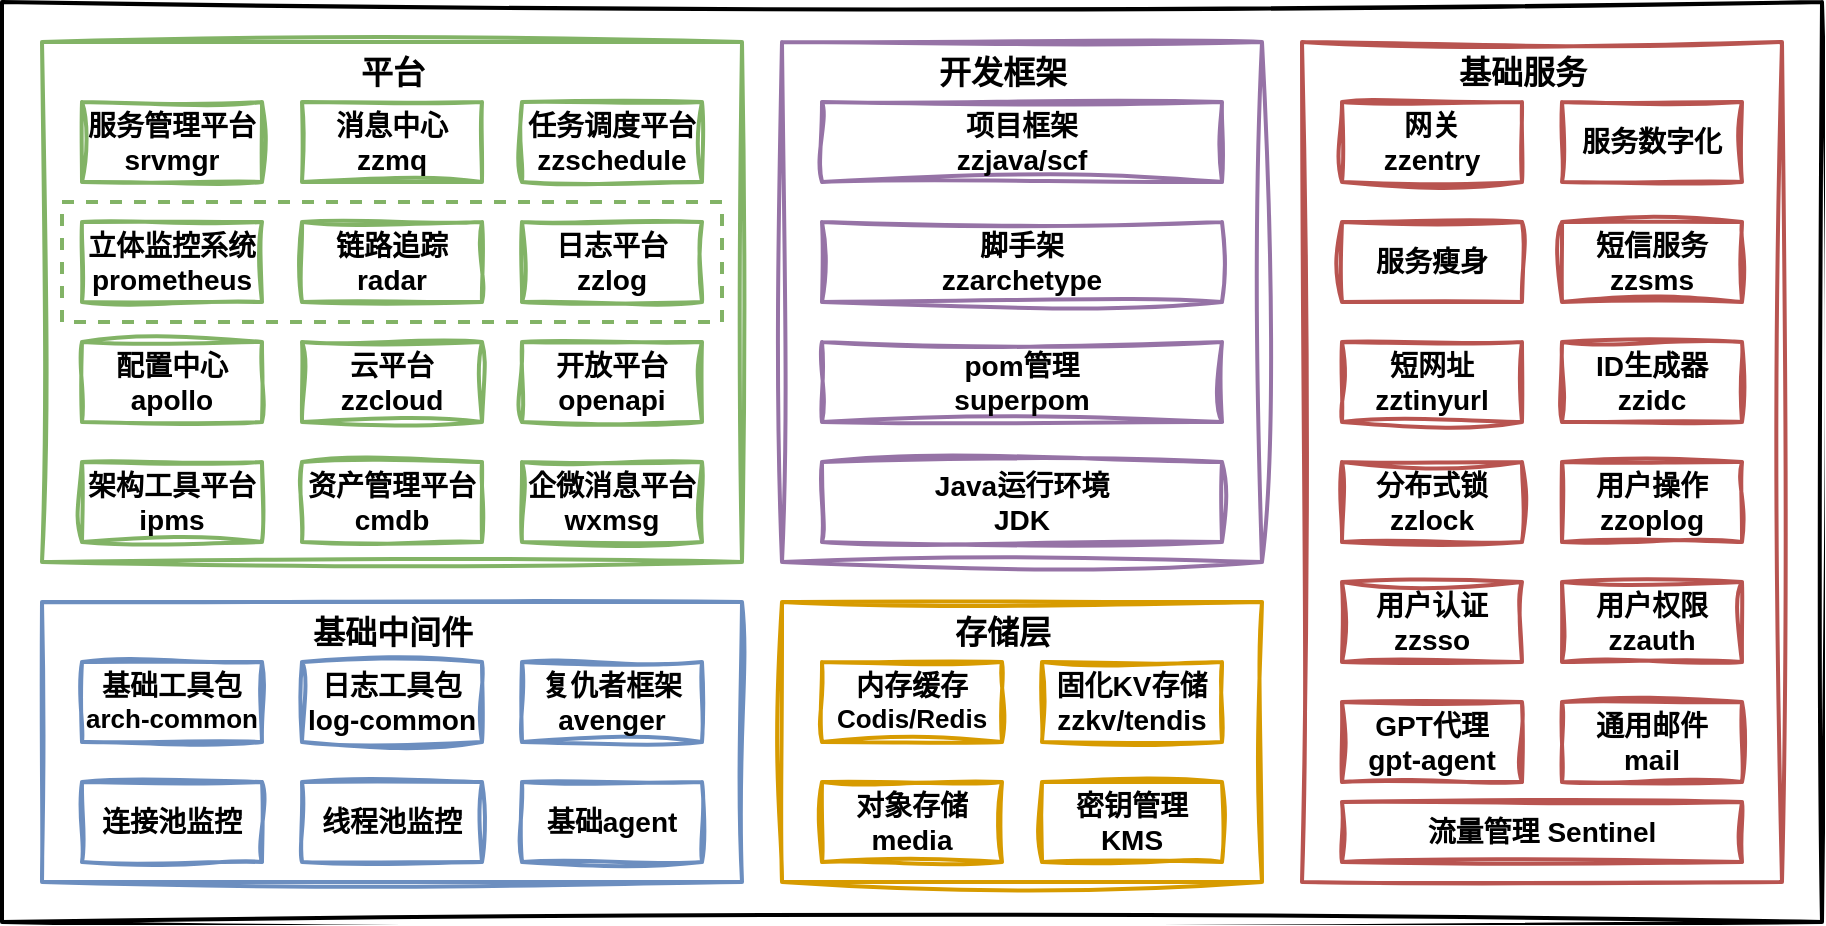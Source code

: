 <mxfile version="24.0.7" type="github">
  <diagram name="第 1 页" id="SzLL3QYjZRhpm81c2RgI">
    <mxGraphModel dx="979" dy="761" grid="1" gridSize="10" guides="1" tooltips="1" connect="1" arrows="1" fold="1" page="1" pageScale="1" pageWidth="827" pageHeight="1169" math="0" shadow="0">
      <root>
        <mxCell id="0" />
        <mxCell id="1" parent="0" />
        <mxCell id="pmjWqj78FuNZf2eYQH-d-1" value="" style="rounded=0;whiteSpace=wrap;html=1;fillColor=none;strokeWidth=2;sketch=1;curveFitting=1;jiggle=2;" vertex="1" parent="1">
          <mxGeometry x="80" y="160" width="910" height="460" as="geometry" />
        </mxCell>
        <mxCell id="pmjWqj78FuNZf2eYQH-d-2" value="" style="rounded=0;whiteSpace=wrap;html=1;fillColor=none;strokeWidth=2;strokeColor=#82b366;sketch=1;curveFitting=1;jiggle=2;" vertex="1" parent="1">
          <mxGeometry x="100" y="180" width="350" height="260" as="geometry" />
        </mxCell>
        <mxCell id="pmjWqj78FuNZf2eYQH-d-3" value="&lt;b&gt;&lt;font style=&quot;font-size: 16px;&quot;&gt;平台&lt;/font&gt;&lt;/b&gt;" style="text;html=1;align=center;verticalAlign=middle;resizable=0;points=[];autosize=1;strokeColor=none;fillColor=none;sketch=1;curveFitting=1;jiggle=2;" vertex="1" parent="1">
          <mxGeometry x="245" y="180" width="60" height="30" as="geometry" />
        </mxCell>
        <mxCell id="pmjWqj78FuNZf2eYQH-d-4" value="&lt;b&gt;&lt;font style=&quot;font-size: 14px;&quot;&gt;服务管理平台&lt;/font&gt;&lt;/b&gt;&lt;div&gt;&lt;b&gt;&lt;font style=&quot;font-size: 14px;&quot;&gt;srvmgr&lt;/font&gt;&lt;/b&gt;&lt;/div&gt;" style="rounded=0;whiteSpace=wrap;html=1;fillColor=none;strokeWidth=2;strokeColor=#82b366;sketch=1;curveFitting=1;jiggle=2;" vertex="1" parent="1">
          <mxGeometry x="120" y="210" width="90" height="40" as="geometry" />
        </mxCell>
        <mxCell id="pmjWqj78FuNZf2eYQH-d-5" value="&lt;span style=&quot;font-size: 14px;&quot;&gt;&lt;b&gt;消息中心&lt;/b&gt;&lt;/span&gt;&lt;br&gt;&lt;div&gt;&lt;span style=&quot;font-size: 14px;&quot;&gt;&lt;b&gt;zzmq&lt;/b&gt;&lt;/span&gt;&lt;/div&gt;" style="rounded=0;whiteSpace=wrap;html=1;fillColor=none;strokeWidth=2;strokeColor=#82b366;sketch=1;curveFitting=1;jiggle=2;" vertex="1" parent="1">
          <mxGeometry x="230" y="210" width="90" height="40" as="geometry" />
        </mxCell>
        <mxCell id="pmjWqj78FuNZf2eYQH-d-6" value="&lt;span style=&quot;font-size: 14px;&quot;&gt;&lt;b&gt;任务调度平台&lt;/b&gt;&lt;/span&gt;&lt;br&gt;&lt;div&gt;&lt;span style=&quot;font-size: 14px;&quot;&gt;&lt;b&gt;zzschedule&lt;/b&gt;&lt;/span&gt;&lt;/div&gt;" style="rounded=0;whiteSpace=wrap;html=1;fillColor=none;strokeWidth=2;strokeColor=#82b366;sketch=1;curveFitting=1;jiggle=2;" vertex="1" parent="1">
          <mxGeometry x="340" y="210" width="90" height="40" as="geometry" />
        </mxCell>
        <mxCell id="pmjWqj78FuNZf2eYQH-d-7" value="&lt;b&gt;&lt;font style=&quot;font-size: 14px;&quot;&gt;配置中心&lt;/font&gt;&lt;/b&gt;&lt;div&gt;&lt;b&gt;&lt;font style=&quot;font-size: 14px;&quot;&gt;apollo&lt;/font&gt;&lt;/b&gt;&lt;/div&gt;" style="rounded=0;whiteSpace=wrap;html=1;fillColor=none;strokeWidth=2;strokeColor=#82b366;sketch=1;curveFitting=1;jiggle=2;" vertex="1" parent="1">
          <mxGeometry x="120" y="330" width="90" height="40" as="geometry" />
        </mxCell>
        <mxCell id="pmjWqj78FuNZf2eYQH-d-8" value="&lt;span style=&quot;font-size: 14px;&quot;&gt;&lt;b&gt;云平台&lt;/b&gt;&lt;/span&gt;&lt;br&gt;&lt;div&gt;&lt;span style=&quot;font-size: 14px;&quot;&gt;&lt;b&gt;zzcloud&lt;/b&gt;&lt;/span&gt;&lt;/div&gt;" style="rounded=0;whiteSpace=wrap;html=1;fillColor=none;strokeWidth=2;strokeColor=#82b366;sketch=1;curveFitting=1;jiggle=2;" vertex="1" parent="1">
          <mxGeometry x="230" y="330" width="90" height="40" as="geometry" />
        </mxCell>
        <mxCell id="pmjWqj78FuNZf2eYQH-d-9" value="&lt;span style=&quot;font-size: 14px;&quot;&gt;&lt;b&gt;开放平台&lt;/b&gt;&lt;/span&gt;&lt;br&gt;&lt;div&gt;&lt;span style=&quot;font-size: 14px;&quot;&gt;&lt;b&gt;openapi&lt;/b&gt;&lt;/span&gt;&lt;/div&gt;" style="rounded=0;whiteSpace=wrap;html=1;fillColor=none;strokeWidth=2;strokeColor=#82b366;sketch=1;curveFitting=1;jiggle=2;" vertex="1" parent="1">
          <mxGeometry x="340" y="330" width="90" height="40" as="geometry" />
        </mxCell>
        <mxCell id="pmjWqj78FuNZf2eYQH-d-10" value="&lt;span style=&quot;font-size: 14px;&quot;&gt;&lt;b&gt;架构工具平台&lt;/b&gt;&lt;/span&gt;&lt;br&gt;&lt;div&gt;&lt;span style=&quot;font-size: 14px;&quot;&gt;&lt;b&gt;ipms&lt;/b&gt;&lt;/span&gt;&lt;/div&gt;" style="rounded=0;whiteSpace=wrap;html=1;fillColor=none;strokeWidth=2;strokeColor=#82b366;sketch=1;curveFitting=1;jiggle=2;" vertex="1" parent="1">
          <mxGeometry x="120" y="390" width="90" height="40" as="geometry" />
        </mxCell>
        <mxCell id="pmjWqj78FuNZf2eYQH-d-11" value="&lt;span style=&quot;font-size: 14px;&quot;&gt;&lt;b&gt;资产管理平台&lt;/b&gt;&lt;/span&gt;&lt;br&gt;&lt;div&gt;&lt;span style=&quot;font-size: 14px;&quot;&gt;&lt;b&gt;cmdb&lt;/b&gt;&lt;/span&gt;&lt;/div&gt;" style="rounded=0;whiteSpace=wrap;html=1;fillColor=none;strokeWidth=2;strokeColor=#82b366;sketch=1;curveFitting=1;jiggle=2;" vertex="1" parent="1">
          <mxGeometry x="230" y="390" width="90" height="40" as="geometry" />
        </mxCell>
        <mxCell id="pmjWqj78FuNZf2eYQH-d-12" value="&lt;span style=&quot;font-size: 14px;&quot;&gt;&lt;b&gt;企微消息平台&lt;/b&gt;&lt;/span&gt;&lt;br&gt;&lt;div&gt;&lt;span style=&quot;font-size: 14px;&quot;&gt;&lt;b&gt;wxmsg&lt;/b&gt;&lt;/span&gt;&lt;/div&gt;" style="rounded=0;whiteSpace=wrap;html=1;fillColor=none;strokeWidth=2;strokeColor=#82b366;sketch=1;curveFitting=1;jiggle=2;" vertex="1" parent="1">
          <mxGeometry x="340" y="390" width="90" height="40" as="geometry" />
        </mxCell>
        <mxCell id="pmjWqj78FuNZf2eYQH-d-14" value="&lt;b&gt;&lt;font style=&quot;font-size: 14px;&quot;&gt;立体监控系统&lt;/font&gt;&lt;/b&gt;&lt;div&gt;&lt;span style=&quot;font-size: 14px;&quot;&gt;&lt;b&gt;prometheus&lt;/b&gt;&lt;/span&gt;&lt;/div&gt;" style="rounded=0;whiteSpace=wrap;html=1;fillColor=none;strokeWidth=2;strokeColor=#82b366;sketch=1;curveFitting=1;jiggle=2;" vertex="1" parent="1">
          <mxGeometry x="120" y="270" width="90" height="40" as="geometry" />
        </mxCell>
        <mxCell id="pmjWqj78FuNZf2eYQH-d-15" value="&lt;span style=&quot;font-size: 14px;&quot;&gt;&lt;b&gt;链路追踪&lt;/b&gt;&lt;/span&gt;&lt;br&gt;&lt;div&gt;&lt;span style=&quot;font-size: 14px;&quot;&gt;&lt;b&gt;radar&lt;/b&gt;&lt;/span&gt;&lt;/div&gt;" style="rounded=0;whiteSpace=wrap;html=1;fillColor=none;strokeWidth=2;strokeColor=#82b366;sketch=1;curveFitting=1;jiggle=2;" vertex="1" parent="1">
          <mxGeometry x="230" y="270" width="90" height="40" as="geometry" />
        </mxCell>
        <mxCell id="pmjWqj78FuNZf2eYQH-d-16" value="&lt;span style=&quot;font-size: 14px;&quot;&gt;&lt;b&gt;日志平台&lt;/b&gt;&lt;/span&gt;&lt;br&gt;&lt;div&gt;&lt;span style=&quot;font-size: 14px;&quot;&gt;&lt;b&gt;zzlog&lt;/b&gt;&lt;/span&gt;&lt;/div&gt;" style="rounded=0;whiteSpace=wrap;html=1;fillColor=none;strokeWidth=2;strokeColor=#82b366;sketch=1;curveFitting=1;jiggle=2;" vertex="1" parent="1">
          <mxGeometry x="340" y="270" width="90" height="40" as="geometry" />
        </mxCell>
        <mxCell id="pmjWqj78FuNZf2eYQH-d-17" value="" style="rounded=0;whiteSpace=wrap;html=1;strokeWidth=2;sketch=1;curveFitting=1;jiggle=2;fillColor=none;strokeColor=#6c8ebf;" vertex="1" parent="1">
          <mxGeometry x="100" y="460" width="350" height="140" as="geometry" />
        </mxCell>
        <mxCell id="pmjWqj78FuNZf2eYQH-d-18" value="&lt;span style=&quot;font-size: 16px;&quot;&gt;&lt;b&gt;基础中间件&lt;/b&gt;&lt;/span&gt;" style="text;html=1;align=center;verticalAlign=middle;resizable=0;points=[];autosize=1;strokeColor=none;fillColor=none;sketch=1;curveFitting=1;jiggle=2;" vertex="1" parent="1">
          <mxGeometry x="225" y="460" width="100" height="30" as="geometry" />
        </mxCell>
        <mxCell id="pmjWqj78FuNZf2eYQH-d-19" value="&lt;span style=&quot;font-size: 14px;&quot;&gt;&lt;b&gt;基础工具包&lt;/b&gt;&lt;/span&gt;&lt;div&gt;&lt;b style=&quot;&quot;&gt;&lt;font style=&quot;font-size: 13px;&quot;&gt;arch-common&lt;/font&gt;&lt;/b&gt;&lt;/div&gt;" style="rounded=0;whiteSpace=wrap;html=1;fillColor=none;strokeWidth=2;strokeColor=#6c8ebf;sketch=1;curveFitting=1;jiggle=2;" vertex="1" parent="1">
          <mxGeometry x="120" y="490" width="90" height="40" as="geometry" />
        </mxCell>
        <mxCell id="pmjWqj78FuNZf2eYQH-d-20" value="&lt;span style=&quot;font-size: 14px;&quot;&gt;&lt;b&gt;日志工具包&lt;/b&gt;&lt;/span&gt;&lt;br&gt;&lt;div&gt;&lt;span style=&quot;font-size: 14px;&quot;&gt;&lt;b&gt;log-common&lt;/b&gt;&lt;/span&gt;&lt;/div&gt;" style="rounded=0;whiteSpace=wrap;html=1;fillColor=none;strokeWidth=2;strokeColor=#6c8ebf;sketch=1;curveFitting=1;jiggle=2;" vertex="1" parent="1">
          <mxGeometry x="230" y="490" width="90" height="40" as="geometry" />
        </mxCell>
        <mxCell id="pmjWqj78FuNZf2eYQH-d-21" value="&lt;span style=&quot;font-size: 14px;&quot;&gt;&lt;b&gt;复仇者框架&lt;/b&gt;&lt;/span&gt;&lt;br&gt;&lt;div&gt;&lt;span style=&quot;font-size: 14px;&quot;&gt;&lt;b&gt;avenger&lt;/b&gt;&lt;/span&gt;&lt;/div&gt;" style="rounded=0;whiteSpace=wrap;html=1;fillColor=none;strokeWidth=2;strokeColor=#6c8ebf;sketch=1;curveFitting=1;jiggle=2;" vertex="1" parent="1">
          <mxGeometry x="340" y="490" width="90" height="40" as="geometry" />
        </mxCell>
        <mxCell id="pmjWqj78FuNZf2eYQH-d-28" value="&lt;b&gt;&lt;font style=&quot;font-size: 14px;&quot;&gt;连接池监控&lt;/font&gt;&lt;/b&gt;" style="rounded=0;whiteSpace=wrap;html=1;fillColor=none;strokeWidth=2;strokeColor=#6c8ebf;sketch=1;curveFitting=1;jiggle=2;" vertex="1" parent="1">
          <mxGeometry x="120" y="550" width="90" height="40" as="geometry" />
        </mxCell>
        <mxCell id="pmjWqj78FuNZf2eYQH-d-29" value="&lt;span style=&quot;font-size: 14px;&quot;&gt;&lt;b&gt;线程池监控&lt;/b&gt;&lt;/span&gt;" style="rounded=0;whiteSpace=wrap;html=1;fillColor=none;strokeWidth=2;strokeColor=#6c8ebf;sketch=1;curveFitting=1;jiggle=2;" vertex="1" parent="1">
          <mxGeometry x="230" y="550" width="90" height="40" as="geometry" />
        </mxCell>
        <mxCell id="pmjWqj78FuNZf2eYQH-d-30" value="&lt;span style=&quot;font-size: 14px;&quot;&gt;&lt;b&gt;基础agent&lt;/b&gt;&lt;/span&gt;" style="rounded=0;whiteSpace=wrap;html=1;fillColor=none;strokeWidth=2;strokeColor=#6c8ebf;sketch=1;curveFitting=1;jiggle=2;" vertex="1" parent="1">
          <mxGeometry x="340" y="550" width="90" height="40" as="geometry" />
        </mxCell>
        <mxCell id="pmjWqj78FuNZf2eYQH-d-31" value="" style="rounded=0;whiteSpace=wrap;html=1;fillColor=none;strokeWidth=2;strokeColor=#9673a6;sketch=1;curveFitting=1;jiggle=2;" vertex="1" parent="1">
          <mxGeometry x="470" y="180" width="240" height="260" as="geometry" />
        </mxCell>
        <mxCell id="pmjWqj78FuNZf2eYQH-d-32" value="&lt;b&gt;&lt;font style=&quot;font-size: 16px;&quot;&gt;开发框架&lt;/font&gt;&lt;/b&gt;" style="text;html=1;align=center;verticalAlign=middle;resizable=0;points=[];autosize=1;strokeColor=none;fillColor=none;sketch=1;curveFitting=1;jiggle=2;" vertex="1" parent="1">
          <mxGeometry x="535" y="180" width="90" height="30" as="geometry" />
        </mxCell>
        <mxCell id="pmjWqj78FuNZf2eYQH-d-33" value="&lt;div&gt;&lt;b&gt;&lt;font style=&quot;font-size: 14px;&quot;&gt;项目框架&lt;/font&gt;&lt;/b&gt;&lt;/div&gt;&lt;b&gt;&lt;font style=&quot;font-size: 14px;&quot;&gt;zzjava/scf&lt;/font&gt;&lt;/b&gt;" style="rounded=0;whiteSpace=wrap;html=1;fillColor=none;strokeWidth=2;strokeColor=#9673a6;sketch=1;curveFitting=1;jiggle=2;" vertex="1" parent="1">
          <mxGeometry x="490" y="210" width="200" height="40" as="geometry" />
        </mxCell>
        <mxCell id="pmjWqj78FuNZf2eYQH-d-36" value="&lt;b&gt;&lt;font style=&quot;font-size: 14px;&quot;&gt;pom管理&lt;/font&gt;&lt;/b&gt;&lt;div&gt;&lt;span style=&quot;font-size: 14px;&quot;&gt;&lt;b&gt;superpom&lt;/b&gt;&lt;/span&gt;&lt;/div&gt;" style="rounded=0;whiteSpace=wrap;html=1;fillColor=none;strokeWidth=2;strokeColor=#9673a6;sketch=1;curveFitting=1;jiggle=2;" vertex="1" parent="1">
          <mxGeometry x="490" y="330" width="200" height="40" as="geometry" />
        </mxCell>
        <mxCell id="pmjWqj78FuNZf2eYQH-d-39" value="&lt;span style=&quot;font-size: 14px;&quot;&gt;&lt;b&gt;Java运行环境&lt;/b&gt;&lt;/span&gt;&lt;br&gt;&lt;div&gt;&lt;span style=&quot;font-size: 14px;&quot;&gt;&lt;b&gt;JDK&lt;/b&gt;&lt;/span&gt;&lt;/div&gt;" style="rounded=0;whiteSpace=wrap;html=1;fillColor=none;strokeWidth=2;strokeColor=#9673a6;sketch=1;curveFitting=1;jiggle=2;" vertex="1" parent="1">
          <mxGeometry x="490" y="390" width="200" height="40" as="geometry" />
        </mxCell>
        <mxCell id="pmjWqj78FuNZf2eYQH-d-42" value="&lt;b&gt;&lt;font style=&quot;font-size: 14px;&quot;&gt;脚手架&lt;/font&gt;&lt;/b&gt;&lt;div&gt;&lt;span style=&quot;font-size: 14px;&quot;&gt;&lt;b&gt;zzarchetype&lt;/b&gt;&lt;/span&gt;&lt;/div&gt;" style="rounded=0;whiteSpace=wrap;html=1;fillColor=none;strokeWidth=2;strokeColor=#9673a6;sketch=1;curveFitting=1;jiggle=2;" vertex="1" parent="1">
          <mxGeometry x="490" y="270" width="200" height="40" as="geometry" />
        </mxCell>
        <mxCell id="pmjWqj78FuNZf2eYQH-d-45" value="" style="rounded=0;whiteSpace=wrap;html=1;fillColor=none;strokeWidth=2;strokeColor=#d79b00;sketch=1;curveFitting=1;jiggle=2;" vertex="1" parent="1">
          <mxGeometry x="470" y="460" width="240" height="140" as="geometry" />
        </mxCell>
        <mxCell id="pmjWqj78FuNZf2eYQH-d-46" value="&lt;span style=&quot;font-size: 16px;&quot;&gt;&lt;b&gt;存储层&lt;/b&gt;&lt;/span&gt;" style="text;html=1;align=center;verticalAlign=middle;resizable=0;points=[];autosize=1;strokeColor=none;fillColor=none;sketch=1;curveFitting=1;jiggle=2;" vertex="1" parent="1">
          <mxGeometry x="545" y="460" width="70" height="30" as="geometry" />
        </mxCell>
        <mxCell id="pmjWqj78FuNZf2eYQH-d-47" value="&lt;span style=&quot;font-size: 14px;&quot;&gt;&lt;b&gt;内存缓存&lt;/b&gt;&lt;/span&gt;&lt;div&gt;&lt;b style=&quot;&quot;&gt;&lt;font style=&quot;font-size: 13px;&quot;&gt;Codis/Redis&lt;/font&gt;&lt;/b&gt;&lt;/div&gt;" style="rounded=0;whiteSpace=wrap;html=1;fillColor=none;strokeWidth=2;strokeColor=#d79b00;sketch=1;curveFitting=1;jiggle=2;" vertex="1" parent="1">
          <mxGeometry x="490" y="490" width="90" height="40" as="geometry" />
        </mxCell>
        <mxCell id="pmjWqj78FuNZf2eYQH-d-48" value="&lt;span style=&quot;font-size: 14px;&quot;&gt;&lt;b&gt;固化KV存储&lt;/b&gt;&lt;/span&gt;&lt;br&gt;&lt;div&gt;&lt;span style=&quot;font-size: 14px;&quot;&gt;&lt;b&gt;zzkv/tendis&lt;/b&gt;&lt;/span&gt;&lt;/div&gt;" style="rounded=0;whiteSpace=wrap;html=1;fillColor=none;strokeWidth=2;strokeColor=#d79b00;sketch=1;curveFitting=1;jiggle=2;" vertex="1" parent="1">
          <mxGeometry x="600" y="490" width="90" height="40" as="geometry" />
        </mxCell>
        <mxCell id="pmjWqj78FuNZf2eYQH-d-49" value="&lt;span style=&quot;font-size: 14px;&quot;&gt;&lt;b&gt;对象存储&lt;/b&gt;&lt;/span&gt;&lt;br&gt;&lt;div&gt;&lt;span style=&quot;font-size: 14px;&quot;&gt;&lt;b&gt;media&lt;/b&gt;&lt;/span&gt;&lt;/div&gt;" style="rounded=0;whiteSpace=wrap;html=1;fillColor=none;strokeWidth=2;strokeColor=#d79b00;sketch=1;curveFitting=1;jiggle=2;" vertex="1" parent="1">
          <mxGeometry x="490" y="550" width="90" height="40" as="geometry" />
        </mxCell>
        <mxCell id="pmjWqj78FuNZf2eYQH-d-53" value="&lt;span style=&quot;font-size: 14px;&quot;&gt;&lt;b&gt;密钥管理&lt;/b&gt;&lt;/span&gt;&lt;br&gt;&lt;div&gt;&lt;span style=&quot;font-size: 14px;&quot;&gt;&lt;b&gt;KMS&lt;/b&gt;&lt;/span&gt;&lt;/div&gt;" style="rounded=0;whiteSpace=wrap;html=1;fillColor=none;strokeWidth=2;strokeColor=#d79b00;sketch=1;curveFitting=1;jiggle=2;" vertex="1" parent="1">
          <mxGeometry x="600" y="550" width="90" height="40" as="geometry" />
        </mxCell>
        <mxCell id="pmjWqj78FuNZf2eYQH-d-54" value="" style="rounded=0;whiteSpace=wrap;html=1;fillColor=none;strokeWidth=2;strokeColor=#b85450;sketch=1;curveFitting=1;jiggle=2;" vertex="1" parent="1">
          <mxGeometry x="730" y="180" width="240" height="420" as="geometry" />
        </mxCell>
        <mxCell id="pmjWqj78FuNZf2eYQH-d-55" value="&lt;span style=&quot;font-size: 16px;&quot;&gt;&lt;b&gt;基础服务&lt;/b&gt;&lt;/span&gt;" style="text;html=1;align=center;verticalAlign=middle;resizable=0;points=[];autosize=1;strokeColor=none;fillColor=none;sketch=1;curveFitting=1;jiggle=2;" vertex="1" parent="1">
          <mxGeometry x="795" y="180" width="90" height="30" as="geometry" />
        </mxCell>
        <mxCell id="pmjWqj78FuNZf2eYQH-d-56" value="&lt;b&gt;&lt;font style=&quot;font-size: 14px;&quot;&gt;网关&lt;/font&gt;&lt;/b&gt;&lt;div&gt;&lt;b&gt;&lt;font style=&quot;font-size: 14px;&quot;&gt;zzentry&lt;/font&gt;&lt;/b&gt;&lt;/div&gt;" style="rounded=0;whiteSpace=wrap;html=1;fillColor=none;strokeWidth=2;strokeColor=#b85450;sketch=1;curveFitting=1;jiggle=2;" vertex="1" parent="1">
          <mxGeometry x="750" y="210" width="90" height="40" as="geometry" />
        </mxCell>
        <mxCell id="pmjWqj78FuNZf2eYQH-d-57" value="&lt;span style=&quot;font-size: 14px;&quot;&gt;&lt;b&gt;服务数字化&lt;/b&gt;&lt;/span&gt;" style="rounded=0;whiteSpace=wrap;html=1;fillColor=none;strokeWidth=2;strokeColor=#b85450;sketch=1;curveFitting=1;jiggle=2;" vertex="1" parent="1">
          <mxGeometry x="860" y="210" width="90" height="40" as="geometry" />
        </mxCell>
        <mxCell id="pmjWqj78FuNZf2eYQH-d-58" value="&lt;span style=&quot;font-size: 14px;&quot;&gt;&lt;b&gt;短信服务&lt;/b&gt;&lt;/span&gt;&lt;br&gt;&lt;div&gt;&lt;span style=&quot;font-size: 14px;&quot;&gt;&lt;b&gt;zzsms&lt;/b&gt;&lt;/span&gt;&lt;/div&gt;" style="rounded=0;whiteSpace=wrap;html=1;fillColor=none;strokeWidth=2;strokeColor=#b85450;sketch=1;curveFitting=1;jiggle=2;" vertex="1" parent="1">
          <mxGeometry x="860" y="270" width="90" height="40" as="geometry" />
        </mxCell>
        <mxCell id="pmjWqj78FuNZf2eYQH-d-59" value="&lt;b&gt;&lt;font style=&quot;font-size: 14px;&quot;&gt;用户认证&lt;/font&gt;&lt;/b&gt;&lt;div&gt;&lt;b&gt;&lt;font style=&quot;font-size: 14px;&quot;&gt;zzsso&lt;/font&gt;&lt;/b&gt;&lt;/div&gt;" style="rounded=0;whiteSpace=wrap;html=1;fillColor=none;strokeWidth=2;strokeColor=#b85450;sketch=1;curveFitting=1;jiggle=2;" vertex="1" parent="1">
          <mxGeometry x="750" y="450" width="90" height="40" as="geometry" />
        </mxCell>
        <mxCell id="pmjWqj78FuNZf2eYQH-d-60" value="&lt;span style=&quot;font-size: 14px;&quot;&gt;&lt;b&gt;用户权限&lt;/b&gt;&lt;/span&gt;&lt;br&gt;&lt;div&gt;&lt;span style=&quot;font-size: 14px;&quot;&gt;&lt;b&gt;zzauth&lt;/b&gt;&lt;/span&gt;&lt;/div&gt;" style="rounded=0;whiteSpace=wrap;html=1;fillColor=none;strokeWidth=2;strokeColor=#b85450;sketch=1;curveFitting=1;jiggle=2;" vertex="1" parent="1">
          <mxGeometry x="860" y="450" width="90" height="40" as="geometry" />
        </mxCell>
        <mxCell id="pmjWqj78FuNZf2eYQH-d-61" value="&lt;span style=&quot;font-size: 14px;&quot;&gt;&lt;b&gt;用户操作&lt;/b&gt;&lt;/span&gt;&lt;br&gt;&lt;div&gt;&lt;span style=&quot;font-size: 14px;&quot;&gt;&lt;b&gt;zzoplog&lt;/b&gt;&lt;/span&gt;&lt;/div&gt;" style="rounded=0;whiteSpace=wrap;html=1;fillColor=none;strokeWidth=2;strokeColor=#b85450;sketch=1;curveFitting=1;jiggle=2;" vertex="1" parent="1">
          <mxGeometry x="860" y="390" width="90" height="40" as="geometry" />
        </mxCell>
        <mxCell id="pmjWqj78FuNZf2eYQH-d-62" value="&lt;span style=&quot;font-size: 14px;&quot;&gt;&lt;b&gt;服务瘦身&lt;/b&gt;&lt;/span&gt;" style="rounded=0;whiteSpace=wrap;html=1;fillColor=none;strokeWidth=2;strokeColor=#b85450;sketch=1;curveFitting=1;jiggle=2;" vertex="1" parent="1">
          <mxGeometry x="750" y="270" width="90" height="40" as="geometry" />
        </mxCell>
        <mxCell id="pmjWqj78FuNZf2eYQH-d-63" value="&lt;span style=&quot;font-size: 14px;&quot;&gt;&lt;b&gt;GPT代理&lt;/b&gt;&lt;/span&gt;&lt;br&gt;&lt;div&gt;&lt;span style=&quot;font-size: 14px;&quot;&gt;&lt;b&gt;gpt-agent&lt;/b&gt;&lt;/span&gt;&lt;/div&gt;" style="rounded=0;whiteSpace=wrap;html=1;fillColor=none;strokeWidth=2;strokeColor=#b85450;sketch=1;curveFitting=1;jiggle=2;" vertex="1" parent="1">
          <mxGeometry x="750" y="510" width="90" height="40" as="geometry" />
        </mxCell>
        <mxCell id="pmjWqj78FuNZf2eYQH-d-64" value="&lt;span style=&quot;font-size: 14px;&quot;&gt;&lt;b&gt;通用邮件&lt;/b&gt;&lt;/span&gt;&lt;br&gt;&lt;div&gt;&lt;span style=&quot;font-size: 14px;&quot;&gt;&lt;b&gt;mail&lt;/b&gt;&lt;/span&gt;&lt;/div&gt;" style="rounded=0;whiteSpace=wrap;html=1;fillColor=none;strokeWidth=2;strokeColor=#b85450;sketch=1;curveFitting=1;jiggle=2;" vertex="1" parent="1">
          <mxGeometry x="860" y="510" width="90" height="40" as="geometry" />
        </mxCell>
        <mxCell id="pmjWqj78FuNZf2eYQH-d-65" value="&lt;span style=&quot;font-size: 14px;&quot;&gt;&lt;b&gt;ID生成器&lt;/b&gt;&lt;/span&gt;&lt;br&gt;&lt;div&gt;&lt;span style=&quot;font-size: 14px;&quot;&gt;&lt;b&gt;zzidc&lt;/b&gt;&lt;/span&gt;&lt;/div&gt;" style="rounded=0;whiteSpace=wrap;html=1;fillColor=none;strokeWidth=2;strokeColor=#b85450;sketch=1;curveFitting=1;jiggle=2;" vertex="1" parent="1">
          <mxGeometry x="860" y="330" width="90" height="40" as="geometry" />
        </mxCell>
        <mxCell id="pmjWqj78FuNZf2eYQH-d-66" value="&lt;span style=&quot;font-size: 14px;&quot;&gt;&lt;b&gt;分布式锁&lt;/b&gt;&lt;/span&gt;&lt;br&gt;&lt;div&gt;&lt;span style=&quot;font-size: 14px;&quot;&gt;&lt;b&gt;zzlock&lt;/b&gt;&lt;/span&gt;&lt;/div&gt;" style="rounded=0;whiteSpace=wrap;html=1;fillColor=none;strokeWidth=2;strokeColor=#b85450;sketch=1;curveFitting=1;jiggle=2;" vertex="1" parent="1">
          <mxGeometry x="750" y="390" width="90" height="40" as="geometry" />
        </mxCell>
        <mxCell id="pmjWqj78FuNZf2eYQH-d-67" value="&lt;span style=&quot;font-size: 14px;&quot;&gt;&lt;b&gt;短网址&lt;/b&gt;&lt;/span&gt;&lt;br&gt;&lt;div&gt;&lt;span style=&quot;font-size: 14px;&quot;&gt;&lt;b&gt;zztinyurl&lt;/b&gt;&lt;/span&gt;&lt;/div&gt;" style="rounded=0;whiteSpace=wrap;html=1;fillColor=none;strokeWidth=2;strokeColor=#b85450;sketch=1;curveFitting=1;jiggle=2;" vertex="1" parent="1">
          <mxGeometry x="750" y="330" width="90" height="40" as="geometry" />
        </mxCell>
        <mxCell id="pmjWqj78FuNZf2eYQH-d-68" value="&lt;span style=&quot;font-size: 14px;&quot;&gt;&lt;b&gt;流量管理 Sentinel&lt;/b&gt;&lt;/span&gt;" style="rounded=0;whiteSpace=wrap;html=1;fillColor=none;strokeWidth=2;strokeColor=#b85450;sketch=1;curveFitting=1;jiggle=2;" vertex="1" parent="1">
          <mxGeometry x="750" y="560" width="200" height="30" as="geometry" />
        </mxCell>
        <mxCell id="pmjWqj78FuNZf2eYQH-d-70" value="" style="rounded=0;whiteSpace=wrap;html=1;fillColor=none;strokeWidth=2;dashed=1;strokeColor=#82b366;" vertex="1" parent="1">
          <mxGeometry x="110" y="260" width="330" height="60" as="geometry" />
        </mxCell>
      </root>
    </mxGraphModel>
  </diagram>
</mxfile>
